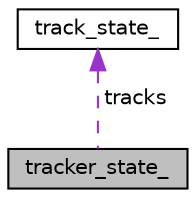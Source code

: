 digraph "tracker_state_"
{
 // LATEX_PDF_SIZE
  edge [fontname="Helvetica",fontsize="10",labelfontname="Helvetica",labelfontsize="10"];
  node [fontname="Helvetica",fontsize="10",shape=record];
  Node1 [label="tracker_state_",height=0.2,width=0.4,color="black", fillcolor="grey75", style="filled", fontcolor="black",tooltip=" "];
  Node2 -> Node1 [dir="back",color="darkorchid3",fontsize="10",style="dashed",label=" tracks" ,fontname="Helvetica"];
  Node2 [label="track_state_",height=0.2,width=0.4,color="black", fillcolor="white", style="filled",URL="$structtrack__state__.html",tooltip=" "];
}

